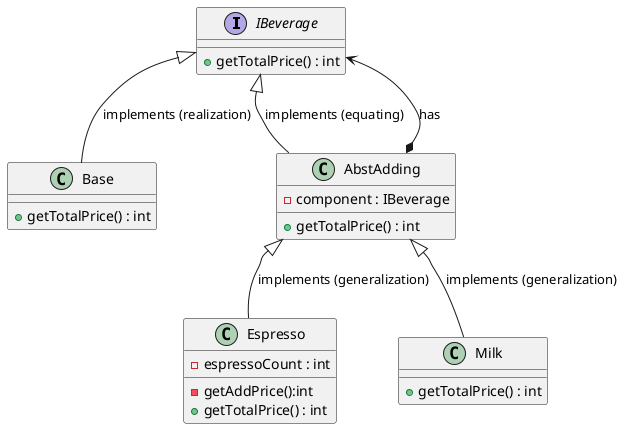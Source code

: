 @startuml
'https://plantuml.com/class-diagram
interface IBeverage {
    + getTotalPrice() : int
}

class Base
{
    + getTotalPrice() : int
}

class AbstAdding
{
    - component : IBeverage
    + getTotalPrice() : int
}
class Espresso
{
    - espressoCount : int
    - getAddPrice():int
    + getTotalPrice() : int
}

class Milk
{
    + getTotalPrice() : int
}

AbstAdding *--> IBeverage : has
IBeverage <|-- AbstAdding : implements (equating)
IBeverage <|-- Base : implements (realization)
AbstAdding <|-- Espresso : implements (generalization)
AbstAdding <|-- Milk : implements (generalization)

@enduml
